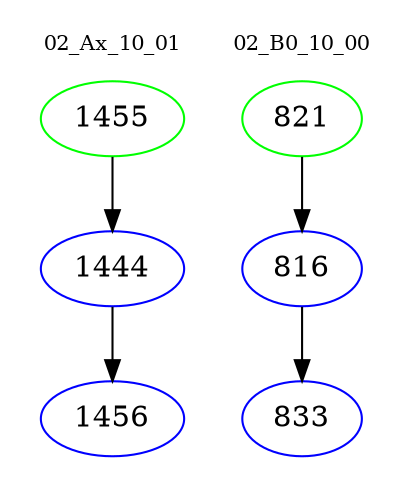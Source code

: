 digraph{
subgraph cluster_0 {
color = white
label = "02_Ax_10_01";
fontsize=10;
T0_1455 [label="1455", color="green"]
T0_1455 -> T0_1444 [color="black"]
T0_1444 [label="1444", color="blue"]
T0_1444 -> T0_1456 [color="black"]
T0_1456 [label="1456", color="blue"]
}
subgraph cluster_1 {
color = white
label = "02_B0_10_00";
fontsize=10;
T1_821 [label="821", color="green"]
T1_821 -> T1_816 [color="black"]
T1_816 [label="816", color="blue"]
T1_816 -> T1_833 [color="black"]
T1_833 [label="833", color="blue"]
}
}

